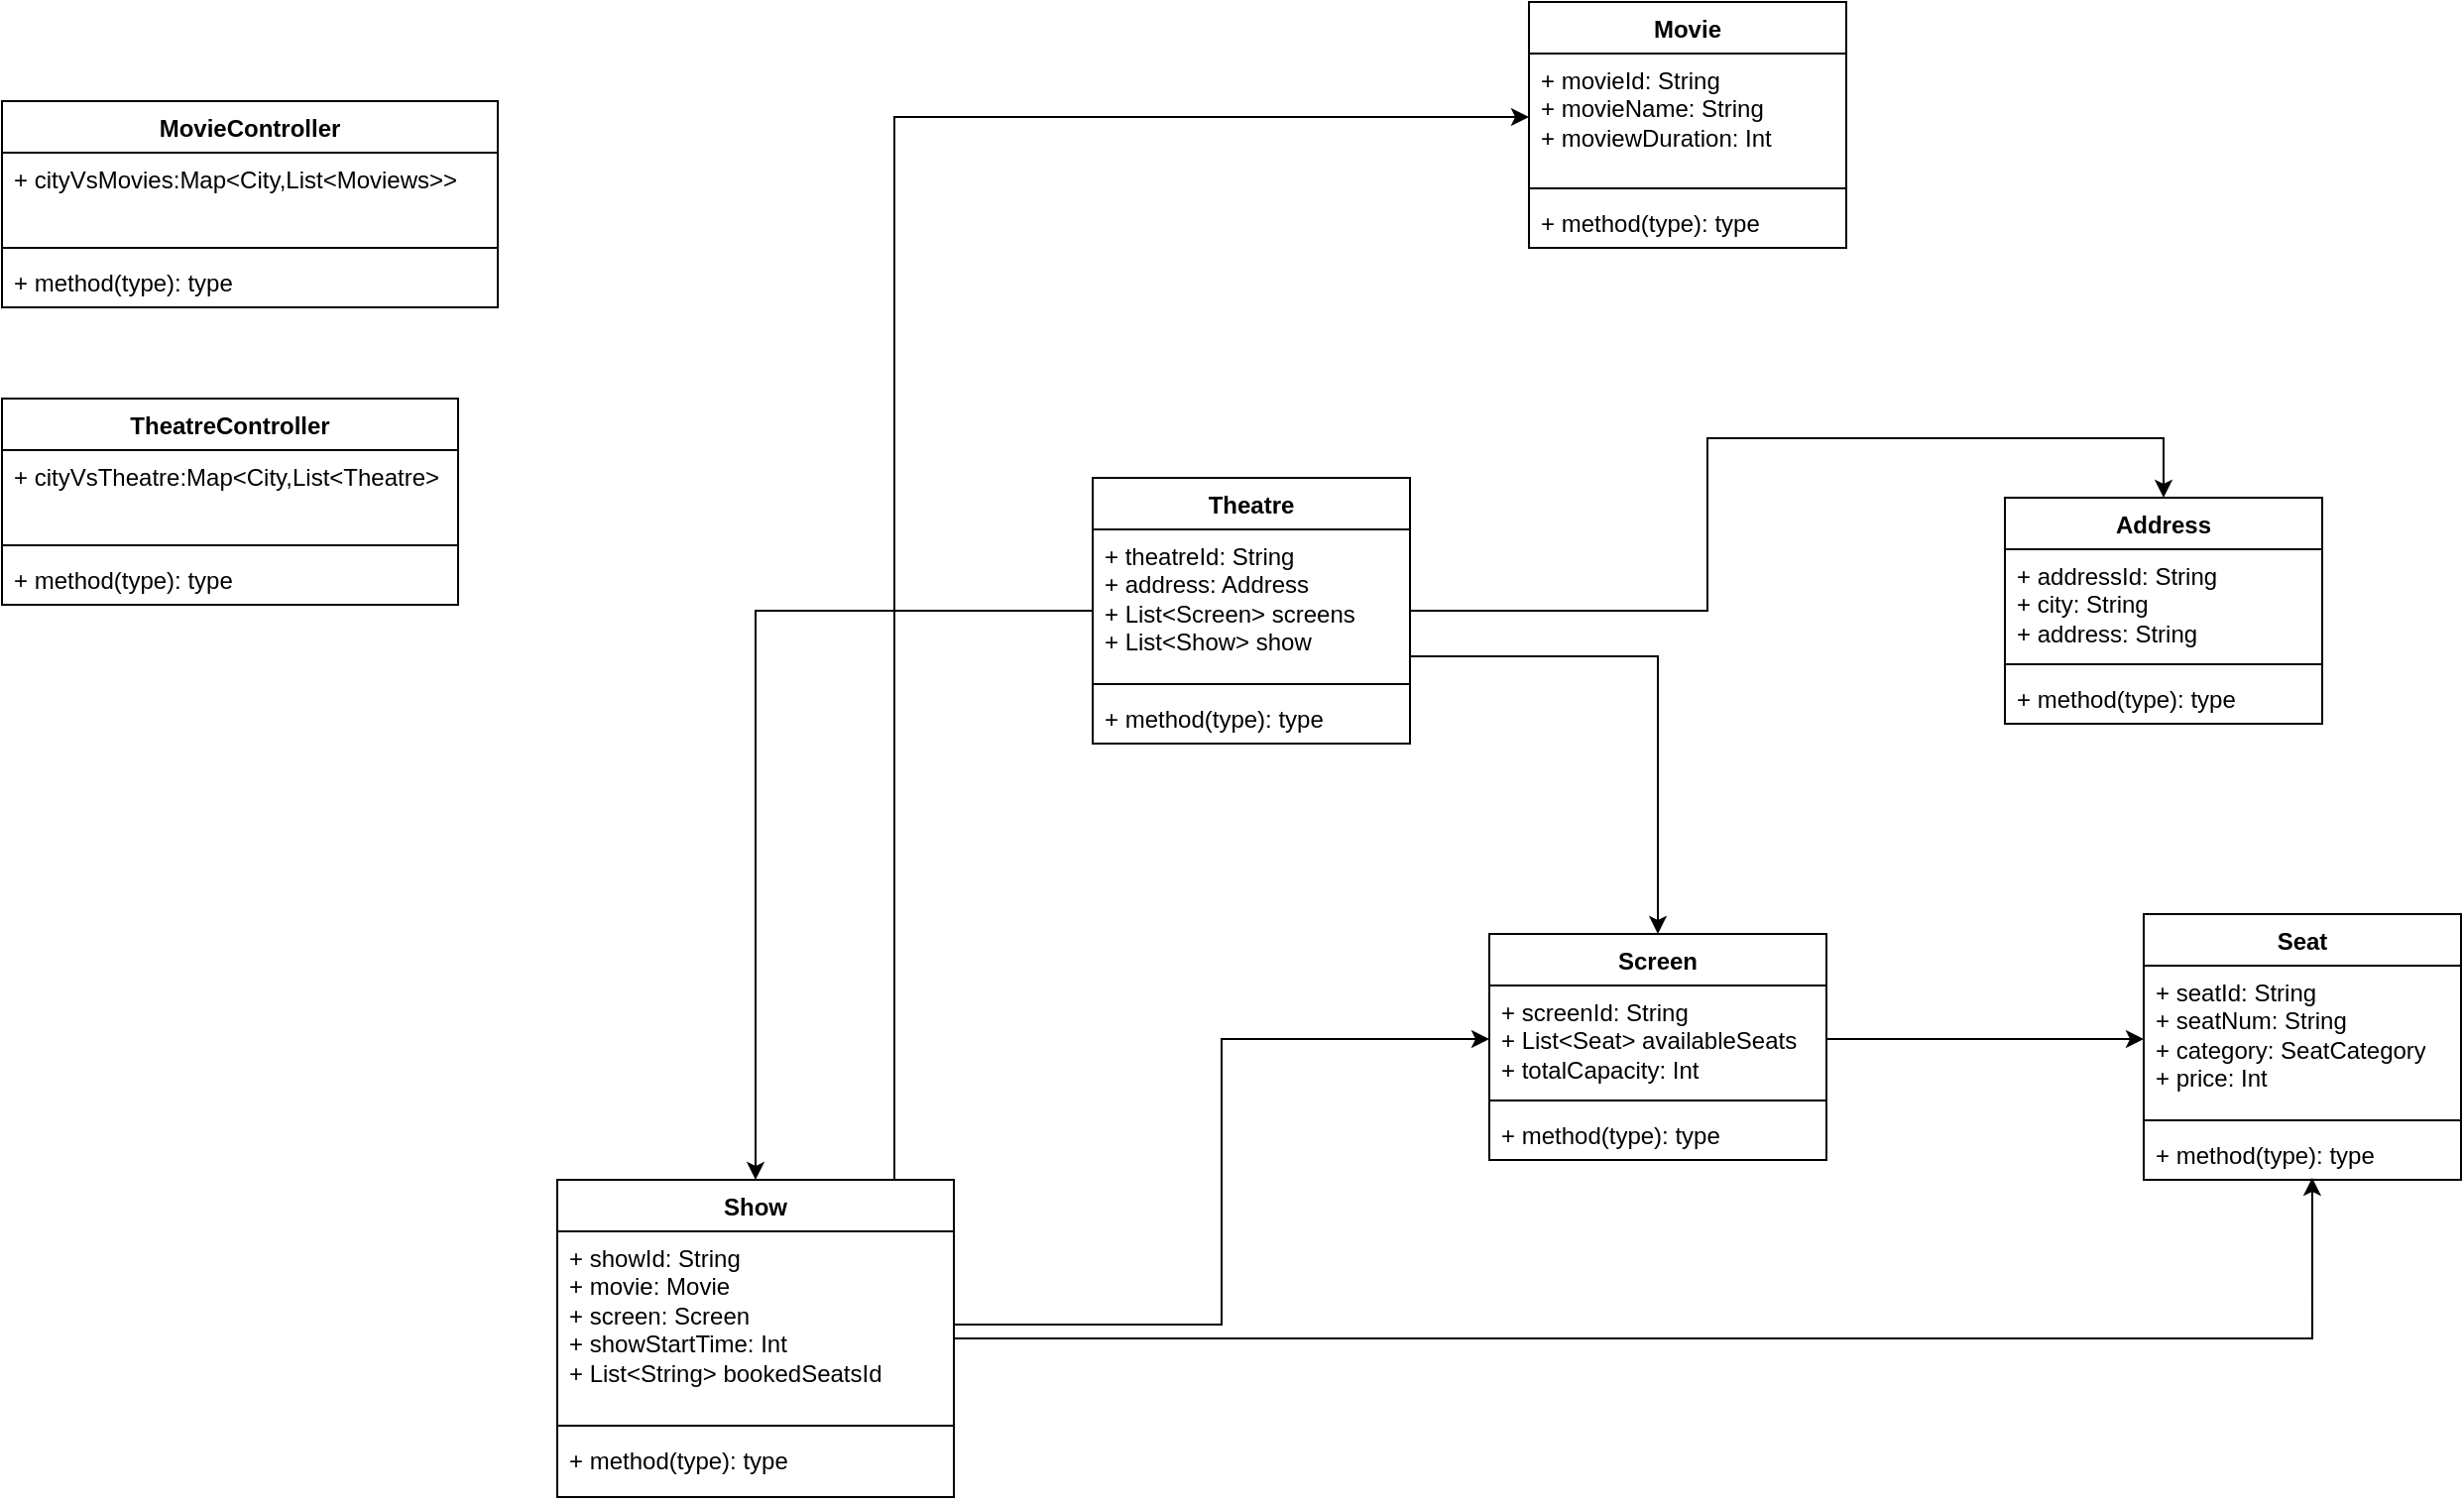 <mxfile version="26.0.3">
  <diagram name="Page-1" id="yMcLuJoqtXdXXX276KyM">
    <mxGraphModel dx="1464" dy="386" grid="1" gridSize="10" guides="1" tooltips="1" connect="1" arrows="1" fold="1" page="1" pageScale="1" pageWidth="827" pageHeight="1169" math="0" shadow="0">
      <root>
        <mxCell id="0" />
        <mxCell id="1" parent="0" />
        <mxCell id="469wpsaRu-cD0qPaD7Tg-1" value="Movie" style="swimlane;fontStyle=1;align=center;verticalAlign=top;childLayout=stackLayout;horizontal=1;startSize=26;horizontalStack=0;resizeParent=1;resizeParentMax=0;resizeLast=0;collapsible=1;marginBottom=0;whiteSpace=wrap;html=1;" vertex="1" parent="1">
          <mxGeometry x="220" y="150" width="160" height="124" as="geometry" />
        </mxCell>
        <mxCell id="469wpsaRu-cD0qPaD7Tg-2" value="+ movieId: String&lt;div&gt;+ movieName: String&lt;/div&gt;&lt;div&gt;+ moviewDuration: Int&amp;nbsp;&lt;/div&gt;" style="text;strokeColor=none;fillColor=none;align=left;verticalAlign=top;spacingLeft=4;spacingRight=4;overflow=hidden;rotatable=0;points=[[0,0.5],[1,0.5]];portConstraint=eastwest;whiteSpace=wrap;html=1;" vertex="1" parent="469wpsaRu-cD0qPaD7Tg-1">
          <mxGeometry y="26" width="160" height="64" as="geometry" />
        </mxCell>
        <mxCell id="469wpsaRu-cD0qPaD7Tg-3" value="" style="line;strokeWidth=1;fillColor=none;align=left;verticalAlign=middle;spacingTop=-1;spacingLeft=3;spacingRight=3;rotatable=0;labelPosition=right;points=[];portConstraint=eastwest;strokeColor=inherit;" vertex="1" parent="469wpsaRu-cD0qPaD7Tg-1">
          <mxGeometry y="90" width="160" height="8" as="geometry" />
        </mxCell>
        <mxCell id="469wpsaRu-cD0qPaD7Tg-4" value="+ method(type): type" style="text;strokeColor=none;fillColor=none;align=left;verticalAlign=top;spacingLeft=4;spacingRight=4;overflow=hidden;rotatable=0;points=[[0,0.5],[1,0.5]];portConstraint=eastwest;whiteSpace=wrap;html=1;" vertex="1" parent="469wpsaRu-cD0qPaD7Tg-1">
          <mxGeometry y="98" width="160" height="26" as="geometry" />
        </mxCell>
        <mxCell id="469wpsaRu-cD0qPaD7Tg-5" value="Address" style="swimlane;fontStyle=1;align=center;verticalAlign=top;childLayout=stackLayout;horizontal=1;startSize=26;horizontalStack=0;resizeParent=1;resizeParentMax=0;resizeLast=0;collapsible=1;marginBottom=0;whiteSpace=wrap;html=1;" vertex="1" parent="1">
          <mxGeometry x="460" y="400" width="160" height="114" as="geometry" />
        </mxCell>
        <mxCell id="469wpsaRu-cD0qPaD7Tg-6" value="+ addressId: String&lt;div&gt;+ city: String&lt;/div&gt;&lt;div&gt;+ address: String&lt;/div&gt;" style="text;strokeColor=none;fillColor=none;align=left;verticalAlign=top;spacingLeft=4;spacingRight=4;overflow=hidden;rotatable=0;points=[[0,0.5],[1,0.5]];portConstraint=eastwest;whiteSpace=wrap;html=1;" vertex="1" parent="469wpsaRu-cD0qPaD7Tg-5">
          <mxGeometry y="26" width="160" height="54" as="geometry" />
        </mxCell>
        <mxCell id="469wpsaRu-cD0qPaD7Tg-7" value="" style="line;strokeWidth=1;fillColor=none;align=left;verticalAlign=middle;spacingTop=-1;spacingLeft=3;spacingRight=3;rotatable=0;labelPosition=right;points=[];portConstraint=eastwest;strokeColor=inherit;" vertex="1" parent="469wpsaRu-cD0qPaD7Tg-5">
          <mxGeometry y="80" width="160" height="8" as="geometry" />
        </mxCell>
        <mxCell id="469wpsaRu-cD0qPaD7Tg-8" value="+ method(type): type" style="text;strokeColor=none;fillColor=none;align=left;verticalAlign=top;spacingLeft=4;spacingRight=4;overflow=hidden;rotatable=0;points=[[0,0.5],[1,0.5]];portConstraint=eastwest;whiteSpace=wrap;html=1;" vertex="1" parent="469wpsaRu-cD0qPaD7Tg-5">
          <mxGeometry y="88" width="160" height="26" as="geometry" />
        </mxCell>
        <mxCell id="469wpsaRu-cD0qPaD7Tg-29" style="edgeStyle=orthogonalEdgeStyle;rounded=0;orthogonalLoop=1;jettySize=auto;html=1;entryX=0.5;entryY=0;entryDx=0;entryDy=0;" edge="1" parent="1" source="469wpsaRu-cD0qPaD7Tg-9" target="469wpsaRu-cD0qPaD7Tg-21">
          <mxGeometry relative="1" as="geometry" />
        </mxCell>
        <mxCell id="469wpsaRu-cD0qPaD7Tg-30" style="edgeStyle=orthogonalEdgeStyle;rounded=0;orthogonalLoop=1;jettySize=auto;html=1;entryX=0.5;entryY=0;entryDx=0;entryDy=0;" edge="1" parent="1" source="469wpsaRu-cD0qPaD7Tg-9" target="469wpsaRu-cD0qPaD7Tg-5">
          <mxGeometry relative="1" as="geometry" />
        </mxCell>
        <mxCell id="469wpsaRu-cD0qPaD7Tg-9" value="Theatre" style="swimlane;fontStyle=1;align=center;verticalAlign=top;childLayout=stackLayout;horizontal=1;startSize=26;horizontalStack=0;resizeParent=1;resizeParentMax=0;resizeLast=0;collapsible=1;marginBottom=0;whiteSpace=wrap;html=1;" vertex="1" parent="1">
          <mxGeometry y="390" width="160" height="134" as="geometry" />
        </mxCell>
        <mxCell id="469wpsaRu-cD0qPaD7Tg-10" value="+ theatreId: String&lt;div&gt;+ address: Address&lt;/div&gt;&lt;div&gt;+ List&amp;lt;Screen&amp;gt; screens&lt;/div&gt;&lt;div&gt;+ List&amp;lt;Show&amp;gt; show&lt;/div&gt;" style="text;strokeColor=none;fillColor=none;align=left;verticalAlign=top;spacingLeft=4;spacingRight=4;overflow=hidden;rotatable=0;points=[[0,0.5],[1,0.5]];portConstraint=eastwest;whiteSpace=wrap;html=1;" vertex="1" parent="469wpsaRu-cD0qPaD7Tg-9">
          <mxGeometry y="26" width="160" height="74" as="geometry" />
        </mxCell>
        <mxCell id="469wpsaRu-cD0qPaD7Tg-11" value="" style="line;strokeWidth=1;fillColor=none;align=left;verticalAlign=middle;spacingTop=-1;spacingLeft=3;spacingRight=3;rotatable=0;labelPosition=right;points=[];portConstraint=eastwest;strokeColor=inherit;" vertex="1" parent="469wpsaRu-cD0qPaD7Tg-9">
          <mxGeometry y="100" width="160" height="8" as="geometry" />
        </mxCell>
        <mxCell id="469wpsaRu-cD0qPaD7Tg-12" value="+ method(type): type" style="text;strokeColor=none;fillColor=none;align=left;verticalAlign=top;spacingLeft=4;spacingRight=4;overflow=hidden;rotatable=0;points=[[0,0.5],[1,0.5]];portConstraint=eastwest;whiteSpace=wrap;html=1;" vertex="1" parent="469wpsaRu-cD0qPaD7Tg-9">
          <mxGeometry y="108" width="160" height="26" as="geometry" />
        </mxCell>
        <mxCell id="469wpsaRu-cD0qPaD7Tg-13" value="Screen" style="swimlane;fontStyle=1;align=center;verticalAlign=top;childLayout=stackLayout;horizontal=1;startSize=26;horizontalStack=0;resizeParent=1;resizeParentMax=0;resizeLast=0;collapsible=1;marginBottom=0;whiteSpace=wrap;html=1;" vertex="1" parent="1">
          <mxGeometry x="200" y="620" width="170" height="114" as="geometry" />
        </mxCell>
        <mxCell id="469wpsaRu-cD0qPaD7Tg-14" value="+ screenId: String&lt;div&gt;+ List&amp;lt;Seat&amp;gt; availableSeats&lt;/div&gt;&lt;div&gt;+ totalCapacity: Int&lt;/div&gt;" style="text;strokeColor=none;fillColor=none;align=left;verticalAlign=top;spacingLeft=4;spacingRight=4;overflow=hidden;rotatable=0;points=[[0,0.5],[1,0.5]];portConstraint=eastwest;whiteSpace=wrap;html=1;" vertex="1" parent="469wpsaRu-cD0qPaD7Tg-13">
          <mxGeometry y="26" width="170" height="54" as="geometry" />
        </mxCell>
        <mxCell id="469wpsaRu-cD0qPaD7Tg-15" value="" style="line;strokeWidth=1;fillColor=none;align=left;verticalAlign=middle;spacingTop=-1;spacingLeft=3;spacingRight=3;rotatable=0;labelPosition=right;points=[];portConstraint=eastwest;strokeColor=inherit;" vertex="1" parent="469wpsaRu-cD0qPaD7Tg-13">
          <mxGeometry y="80" width="170" height="8" as="geometry" />
        </mxCell>
        <mxCell id="469wpsaRu-cD0qPaD7Tg-16" value="+ method(type): type" style="text;strokeColor=none;fillColor=none;align=left;verticalAlign=top;spacingLeft=4;spacingRight=4;overflow=hidden;rotatable=0;points=[[0,0.5],[1,0.5]];portConstraint=eastwest;whiteSpace=wrap;html=1;" vertex="1" parent="469wpsaRu-cD0qPaD7Tg-13">
          <mxGeometry y="88" width="170" height="26" as="geometry" />
        </mxCell>
        <mxCell id="469wpsaRu-cD0qPaD7Tg-17" value="Seat" style="swimlane;fontStyle=1;align=center;verticalAlign=top;childLayout=stackLayout;horizontal=1;startSize=26;horizontalStack=0;resizeParent=1;resizeParentMax=0;resizeLast=0;collapsible=1;marginBottom=0;whiteSpace=wrap;html=1;" vertex="1" parent="1">
          <mxGeometry x="530" y="610" width="160" height="134" as="geometry" />
        </mxCell>
        <mxCell id="469wpsaRu-cD0qPaD7Tg-18" value="+ seatId: String&lt;div&gt;+ seatNum: String&lt;/div&gt;&lt;div&gt;+ category: SeatCategory&lt;/div&gt;&lt;div&gt;+ price: Int&lt;/div&gt;" style="text;strokeColor=none;fillColor=none;align=left;verticalAlign=top;spacingLeft=4;spacingRight=4;overflow=hidden;rotatable=0;points=[[0,0.5],[1,0.5]];portConstraint=eastwest;whiteSpace=wrap;html=1;" vertex="1" parent="469wpsaRu-cD0qPaD7Tg-17">
          <mxGeometry y="26" width="160" height="74" as="geometry" />
        </mxCell>
        <mxCell id="469wpsaRu-cD0qPaD7Tg-19" value="" style="line;strokeWidth=1;fillColor=none;align=left;verticalAlign=middle;spacingTop=-1;spacingLeft=3;spacingRight=3;rotatable=0;labelPosition=right;points=[];portConstraint=eastwest;strokeColor=inherit;" vertex="1" parent="469wpsaRu-cD0qPaD7Tg-17">
          <mxGeometry y="100" width="160" height="8" as="geometry" />
        </mxCell>
        <mxCell id="469wpsaRu-cD0qPaD7Tg-20" value="+ method(type): type" style="text;strokeColor=none;fillColor=none;align=left;verticalAlign=top;spacingLeft=4;spacingRight=4;overflow=hidden;rotatable=0;points=[[0,0.5],[1,0.5]];portConstraint=eastwest;whiteSpace=wrap;html=1;" vertex="1" parent="469wpsaRu-cD0qPaD7Tg-17">
          <mxGeometry y="108" width="160" height="26" as="geometry" />
        </mxCell>
        <mxCell id="469wpsaRu-cD0qPaD7Tg-26" style="edgeStyle=orthogonalEdgeStyle;rounded=0;orthogonalLoop=1;jettySize=auto;html=1;" edge="1" parent="1" source="469wpsaRu-cD0qPaD7Tg-21" target="469wpsaRu-cD0qPaD7Tg-2">
          <mxGeometry relative="1" as="geometry">
            <Array as="points">
              <mxPoint x="-100" y="208" />
            </Array>
          </mxGeometry>
        </mxCell>
        <mxCell id="469wpsaRu-cD0qPaD7Tg-21" value="Show" style="swimlane;fontStyle=1;align=center;verticalAlign=top;childLayout=stackLayout;horizontal=1;startSize=26;horizontalStack=0;resizeParent=1;resizeParentMax=0;resizeLast=0;collapsible=1;marginBottom=0;whiteSpace=wrap;html=1;" vertex="1" parent="1">
          <mxGeometry x="-270" y="744" width="200" height="160" as="geometry" />
        </mxCell>
        <mxCell id="469wpsaRu-cD0qPaD7Tg-22" value="+ showId: String&lt;div&gt;+ movie: Movie&lt;/div&gt;&lt;div&gt;+ screen: Screen&lt;/div&gt;&lt;div&gt;+ showStartTime: Int&lt;/div&gt;&lt;div&gt;+ List&amp;lt;String&amp;gt; bookedSeatsId&lt;/div&gt;" style="text;strokeColor=none;fillColor=none;align=left;verticalAlign=top;spacingLeft=4;spacingRight=4;overflow=hidden;rotatable=0;points=[[0,0.5],[1,0.5]];portConstraint=eastwest;whiteSpace=wrap;html=1;" vertex="1" parent="469wpsaRu-cD0qPaD7Tg-21">
          <mxGeometry y="26" width="200" height="94" as="geometry" />
        </mxCell>
        <mxCell id="469wpsaRu-cD0qPaD7Tg-23" value="" style="line;strokeWidth=1;fillColor=none;align=left;verticalAlign=middle;spacingTop=-1;spacingLeft=3;spacingRight=3;rotatable=0;labelPosition=right;points=[];portConstraint=eastwest;strokeColor=inherit;" vertex="1" parent="469wpsaRu-cD0qPaD7Tg-21">
          <mxGeometry y="120" width="200" height="8" as="geometry" />
        </mxCell>
        <mxCell id="469wpsaRu-cD0qPaD7Tg-24" value="+ method(type): type" style="text;strokeColor=none;fillColor=none;align=left;verticalAlign=top;spacingLeft=4;spacingRight=4;overflow=hidden;rotatable=0;points=[[0,0.5],[1,0.5]];portConstraint=eastwest;whiteSpace=wrap;html=1;" vertex="1" parent="469wpsaRu-cD0qPaD7Tg-21">
          <mxGeometry y="128" width="200" height="32" as="geometry" />
        </mxCell>
        <mxCell id="469wpsaRu-cD0qPaD7Tg-27" style="edgeStyle=orthogonalEdgeStyle;rounded=0;orthogonalLoop=1;jettySize=auto;html=1;entryX=0;entryY=0.5;entryDx=0;entryDy=0;" edge="1" parent="1" source="469wpsaRu-cD0qPaD7Tg-22" target="469wpsaRu-cD0qPaD7Tg-14">
          <mxGeometry relative="1" as="geometry" />
        </mxCell>
        <mxCell id="469wpsaRu-cD0qPaD7Tg-28" style="edgeStyle=orthogonalEdgeStyle;rounded=0;orthogonalLoop=1;jettySize=auto;html=1;entryX=0.5;entryY=0;entryDx=0;entryDy=0;" edge="1" parent="1" source="469wpsaRu-cD0qPaD7Tg-10" target="469wpsaRu-cD0qPaD7Tg-13">
          <mxGeometry relative="1" as="geometry">
            <Array as="points">
              <mxPoint x="285" y="480" />
            </Array>
          </mxGeometry>
        </mxCell>
        <mxCell id="469wpsaRu-cD0qPaD7Tg-31" style="edgeStyle=orthogonalEdgeStyle;rounded=0;orthogonalLoop=1;jettySize=auto;html=1;entryX=0;entryY=0.5;entryDx=0;entryDy=0;" edge="1" parent="1" source="469wpsaRu-cD0qPaD7Tg-14" target="469wpsaRu-cD0qPaD7Tg-18">
          <mxGeometry relative="1" as="geometry" />
        </mxCell>
        <mxCell id="469wpsaRu-cD0qPaD7Tg-32" style="edgeStyle=orthogonalEdgeStyle;rounded=0;orthogonalLoop=1;jettySize=auto;html=1;entryX=0.531;entryY=0.962;entryDx=0;entryDy=0;entryPerimeter=0;" edge="1" parent="1" source="469wpsaRu-cD0qPaD7Tg-21" target="469wpsaRu-cD0qPaD7Tg-20">
          <mxGeometry relative="1" as="geometry" />
        </mxCell>
        <mxCell id="469wpsaRu-cD0qPaD7Tg-42" value="MovieController" style="swimlane;fontStyle=1;align=center;verticalAlign=top;childLayout=stackLayout;horizontal=1;startSize=26;horizontalStack=0;resizeParent=1;resizeParentMax=0;resizeLast=0;collapsible=1;marginBottom=0;whiteSpace=wrap;html=1;" vertex="1" parent="1">
          <mxGeometry x="-550" y="200" width="250" height="104" as="geometry" />
        </mxCell>
        <mxCell id="469wpsaRu-cD0qPaD7Tg-43" value="+ cityVsMovies:Map&amp;lt;City,List&amp;lt;Moviews&amp;gt;&amp;gt;" style="text;strokeColor=none;fillColor=none;align=left;verticalAlign=top;spacingLeft=4;spacingRight=4;overflow=hidden;rotatable=0;points=[[0,0.5],[1,0.5]];portConstraint=eastwest;whiteSpace=wrap;html=1;" vertex="1" parent="469wpsaRu-cD0qPaD7Tg-42">
          <mxGeometry y="26" width="250" height="44" as="geometry" />
        </mxCell>
        <mxCell id="469wpsaRu-cD0qPaD7Tg-44" value="" style="line;strokeWidth=1;fillColor=none;align=left;verticalAlign=middle;spacingTop=-1;spacingLeft=3;spacingRight=3;rotatable=0;labelPosition=right;points=[];portConstraint=eastwest;strokeColor=inherit;" vertex="1" parent="469wpsaRu-cD0qPaD7Tg-42">
          <mxGeometry y="70" width="250" height="8" as="geometry" />
        </mxCell>
        <mxCell id="469wpsaRu-cD0qPaD7Tg-45" value="+ method(type): type" style="text;strokeColor=none;fillColor=none;align=left;verticalAlign=top;spacingLeft=4;spacingRight=4;overflow=hidden;rotatable=0;points=[[0,0.5],[1,0.5]];portConstraint=eastwest;whiteSpace=wrap;html=1;" vertex="1" parent="469wpsaRu-cD0qPaD7Tg-42">
          <mxGeometry y="78" width="250" height="26" as="geometry" />
        </mxCell>
        <mxCell id="469wpsaRu-cD0qPaD7Tg-46" value="TheatreController" style="swimlane;fontStyle=1;align=center;verticalAlign=top;childLayout=stackLayout;horizontal=1;startSize=26;horizontalStack=0;resizeParent=1;resizeParentMax=0;resizeLast=0;collapsible=1;marginBottom=0;whiteSpace=wrap;html=1;" vertex="1" parent="1">
          <mxGeometry x="-550" y="350" width="230" height="104" as="geometry" />
        </mxCell>
        <mxCell id="469wpsaRu-cD0qPaD7Tg-47" value="+ cityVsTheatre:Map&amp;lt;City,List&amp;lt;Theatre&amp;gt;" style="text;strokeColor=none;fillColor=none;align=left;verticalAlign=top;spacingLeft=4;spacingRight=4;overflow=hidden;rotatable=0;points=[[0,0.5],[1,0.5]];portConstraint=eastwest;whiteSpace=wrap;html=1;" vertex="1" parent="469wpsaRu-cD0qPaD7Tg-46">
          <mxGeometry y="26" width="230" height="44" as="geometry" />
        </mxCell>
        <mxCell id="469wpsaRu-cD0qPaD7Tg-48" value="" style="line;strokeWidth=1;fillColor=none;align=left;verticalAlign=middle;spacingTop=-1;spacingLeft=3;spacingRight=3;rotatable=0;labelPosition=right;points=[];portConstraint=eastwest;strokeColor=inherit;" vertex="1" parent="469wpsaRu-cD0qPaD7Tg-46">
          <mxGeometry y="70" width="230" height="8" as="geometry" />
        </mxCell>
        <mxCell id="469wpsaRu-cD0qPaD7Tg-49" value="+ method(type): type" style="text;strokeColor=none;fillColor=none;align=left;verticalAlign=top;spacingLeft=4;spacingRight=4;overflow=hidden;rotatable=0;points=[[0,0.5],[1,0.5]];portConstraint=eastwest;whiteSpace=wrap;html=1;" vertex="1" parent="469wpsaRu-cD0qPaD7Tg-46">
          <mxGeometry y="78" width="230" height="26" as="geometry" />
        </mxCell>
      </root>
    </mxGraphModel>
  </diagram>
</mxfile>
